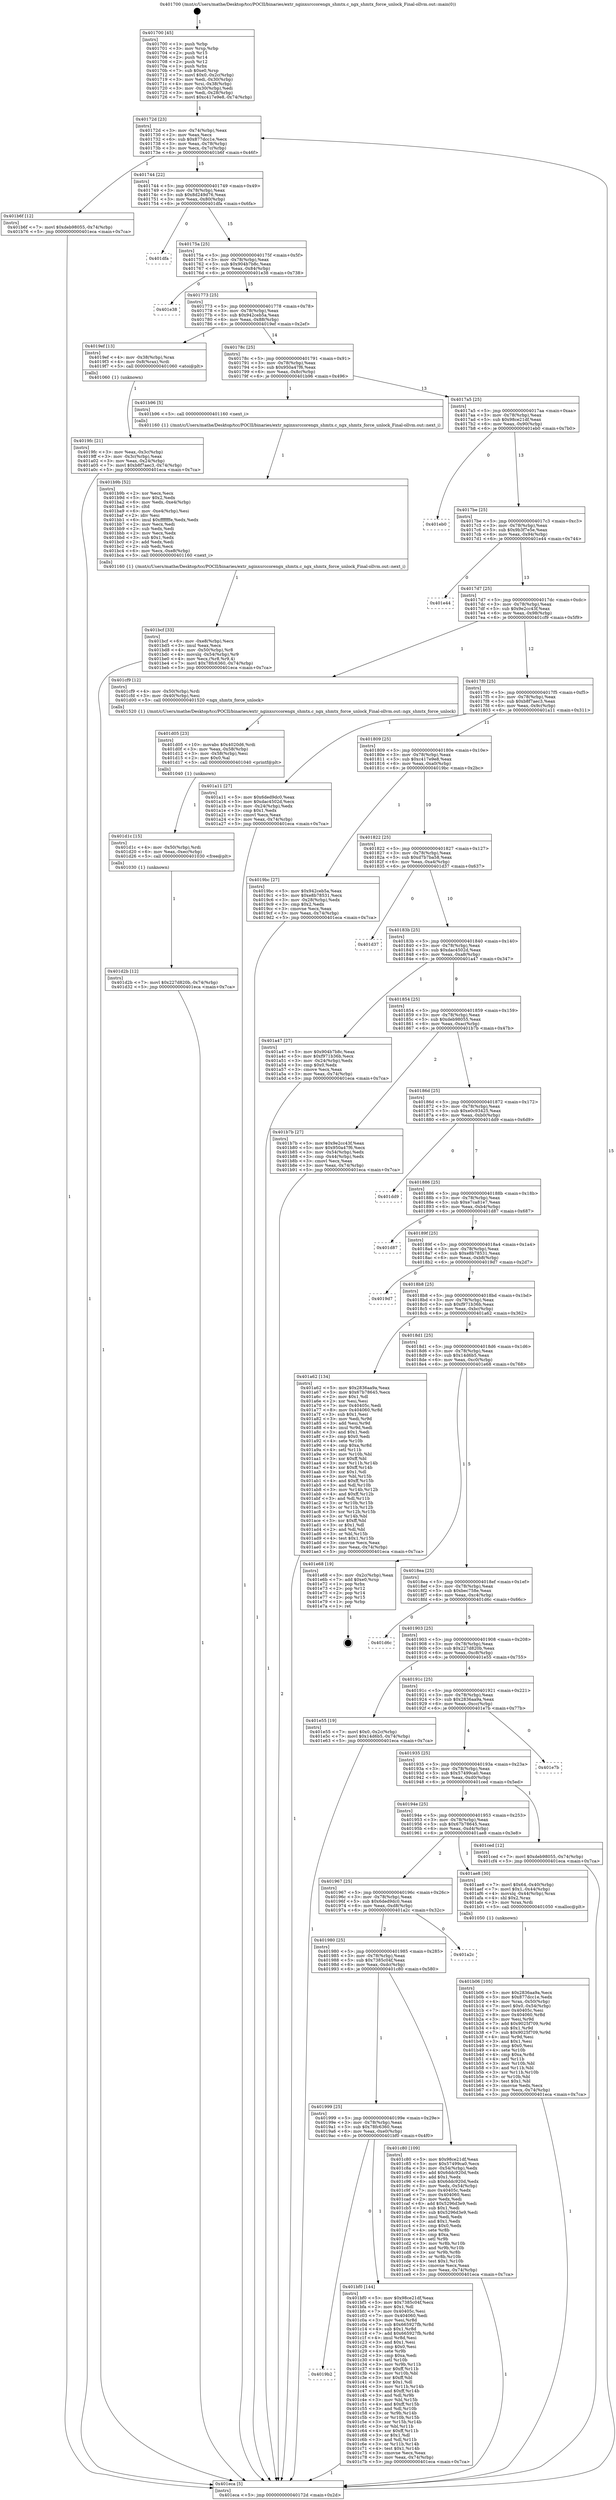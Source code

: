 digraph "0x401700" {
  label = "0x401700 (/mnt/c/Users/mathe/Desktop/tcc/POCII/binaries/extr_nginxsrccorengx_shmtx.c_ngx_shmtx_force_unlock_Final-ollvm.out::main(0))"
  labelloc = "t"
  node[shape=record]

  Entry [label="",width=0.3,height=0.3,shape=circle,fillcolor=black,style=filled]
  "0x40172d" [label="{
     0x40172d [23]\l
     | [instrs]\l
     &nbsp;&nbsp;0x40172d \<+3\>: mov -0x74(%rbp),%eax\l
     &nbsp;&nbsp;0x401730 \<+2\>: mov %eax,%ecx\l
     &nbsp;&nbsp;0x401732 \<+6\>: sub $0x877dcc1e,%ecx\l
     &nbsp;&nbsp;0x401738 \<+3\>: mov %eax,-0x78(%rbp)\l
     &nbsp;&nbsp;0x40173b \<+3\>: mov %ecx,-0x7c(%rbp)\l
     &nbsp;&nbsp;0x40173e \<+6\>: je 0000000000401b6f \<main+0x46f\>\l
  }"]
  "0x401b6f" [label="{
     0x401b6f [12]\l
     | [instrs]\l
     &nbsp;&nbsp;0x401b6f \<+7\>: movl $0xdeb98055,-0x74(%rbp)\l
     &nbsp;&nbsp;0x401b76 \<+5\>: jmp 0000000000401eca \<main+0x7ca\>\l
  }"]
  "0x401744" [label="{
     0x401744 [22]\l
     | [instrs]\l
     &nbsp;&nbsp;0x401744 \<+5\>: jmp 0000000000401749 \<main+0x49\>\l
     &nbsp;&nbsp;0x401749 \<+3\>: mov -0x78(%rbp),%eax\l
     &nbsp;&nbsp;0x40174c \<+5\>: sub $0x8d249d76,%eax\l
     &nbsp;&nbsp;0x401751 \<+3\>: mov %eax,-0x80(%rbp)\l
     &nbsp;&nbsp;0x401754 \<+6\>: je 0000000000401dfa \<main+0x6fa\>\l
  }"]
  Exit [label="",width=0.3,height=0.3,shape=circle,fillcolor=black,style=filled,peripheries=2]
  "0x401dfa" [label="{
     0x401dfa\l
  }", style=dashed]
  "0x40175a" [label="{
     0x40175a [25]\l
     | [instrs]\l
     &nbsp;&nbsp;0x40175a \<+5\>: jmp 000000000040175f \<main+0x5f\>\l
     &nbsp;&nbsp;0x40175f \<+3\>: mov -0x78(%rbp),%eax\l
     &nbsp;&nbsp;0x401762 \<+5\>: sub $0x904b7b8c,%eax\l
     &nbsp;&nbsp;0x401767 \<+6\>: mov %eax,-0x84(%rbp)\l
     &nbsp;&nbsp;0x40176d \<+6\>: je 0000000000401e38 \<main+0x738\>\l
  }"]
  "0x401d2b" [label="{
     0x401d2b [12]\l
     | [instrs]\l
     &nbsp;&nbsp;0x401d2b \<+7\>: movl $0x227d820b,-0x74(%rbp)\l
     &nbsp;&nbsp;0x401d32 \<+5\>: jmp 0000000000401eca \<main+0x7ca\>\l
  }"]
  "0x401e38" [label="{
     0x401e38\l
  }", style=dashed]
  "0x401773" [label="{
     0x401773 [25]\l
     | [instrs]\l
     &nbsp;&nbsp;0x401773 \<+5\>: jmp 0000000000401778 \<main+0x78\>\l
     &nbsp;&nbsp;0x401778 \<+3\>: mov -0x78(%rbp),%eax\l
     &nbsp;&nbsp;0x40177b \<+5\>: sub $0x942ceb5a,%eax\l
     &nbsp;&nbsp;0x401780 \<+6\>: mov %eax,-0x88(%rbp)\l
     &nbsp;&nbsp;0x401786 \<+6\>: je 00000000004019ef \<main+0x2ef\>\l
  }"]
  "0x401d1c" [label="{
     0x401d1c [15]\l
     | [instrs]\l
     &nbsp;&nbsp;0x401d1c \<+4\>: mov -0x50(%rbp),%rdi\l
     &nbsp;&nbsp;0x401d20 \<+6\>: mov %eax,-0xec(%rbp)\l
     &nbsp;&nbsp;0x401d26 \<+5\>: call 0000000000401030 \<free@plt\>\l
     | [calls]\l
     &nbsp;&nbsp;0x401030 \{1\} (unknown)\l
  }"]
  "0x4019ef" [label="{
     0x4019ef [13]\l
     | [instrs]\l
     &nbsp;&nbsp;0x4019ef \<+4\>: mov -0x38(%rbp),%rax\l
     &nbsp;&nbsp;0x4019f3 \<+4\>: mov 0x8(%rax),%rdi\l
     &nbsp;&nbsp;0x4019f7 \<+5\>: call 0000000000401060 \<atoi@plt\>\l
     | [calls]\l
     &nbsp;&nbsp;0x401060 \{1\} (unknown)\l
  }"]
  "0x40178c" [label="{
     0x40178c [25]\l
     | [instrs]\l
     &nbsp;&nbsp;0x40178c \<+5\>: jmp 0000000000401791 \<main+0x91\>\l
     &nbsp;&nbsp;0x401791 \<+3\>: mov -0x78(%rbp),%eax\l
     &nbsp;&nbsp;0x401794 \<+5\>: sub $0x950a47f6,%eax\l
     &nbsp;&nbsp;0x401799 \<+6\>: mov %eax,-0x8c(%rbp)\l
     &nbsp;&nbsp;0x40179f \<+6\>: je 0000000000401b96 \<main+0x496\>\l
  }"]
  "0x401d05" [label="{
     0x401d05 [23]\l
     | [instrs]\l
     &nbsp;&nbsp;0x401d05 \<+10\>: movabs $0x4020d6,%rdi\l
     &nbsp;&nbsp;0x401d0f \<+3\>: mov %eax,-0x58(%rbp)\l
     &nbsp;&nbsp;0x401d12 \<+3\>: mov -0x58(%rbp),%esi\l
     &nbsp;&nbsp;0x401d15 \<+2\>: mov $0x0,%al\l
     &nbsp;&nbsp;0x401d17 \<+5\>: call 0000000000401040 \<printf@plt\>\l
     | [calls]\l
     &nbsp;&nbsp;0x401040 \{1\} (unknown)\l
  }"]
  "0x401b96" [label="{
     0x401b96 [5]\l
     | [instrs]\l
     &nbsp;&nbsp;0x401b96 \<+5\>: call 0000000000401160 \<next_i\>\l
     | [calls]\l
     &nbsp;&nbsp;0x401160 \{1\} (/mnt/c/Users/mathe/Desktop/tcc/POCII/binaries/extr_nginxsrccorengx_shmtx.c_ngx_shmtx_force_unlock_Final-ollvm.out::next_i)\l
  }"]
  "0x4017a5" [label="{
     0x4017a5 [25]\l
     | [instrs]\l
     &nbsp;&nbsp;0x4017a5 \<+5\>: jmp 00000000004017aa \<main+0xaa\>\l
     &nbsp;&nbsp;0x4017aa \<+3\>: mov -0x78(%rbp),%eax\l
     &nbsp;&nbsp;0x4017ad \<+5\>: sub $0x98ce21df,%eax\l
     &nbsp;&nbsp;0x4017b2 \<+6\>: mov %eax,-0x90(%rbp)\l
     &nbsp;&nbsp;0x4017b8 \<+6\>: je 0000000000401eb0 \<main+0x7b0\>\l
  }"]
  "0x4019b2" [label="{
     0x4019b2\l
  }", style=dashed]
  "0x401eb0" [label="{
     0x401eb0\l
  }", style=dashed]
  "0x4017be" [label="{
     0x4017be [25]\l
     | [instrs]\l
     &nbsp;&nbsp;0x4017be \<+5\>: jmp 00000000004017c3 \<main+0xc3\>\l
     &nbsp;&nbsp;0x4017c3 \<+3\>: mov -0x78(%rbp),%eax\l
     &nbsp;&nbsp;0x4017c6 \<+5\>: sub $0x9b3f7e5e,%eax\l
     &nbsp;&nbsp;0x4017cb \<+6\>: mov %eax,-0x94(%rbp)\l
     &nbsp;&nbsp;0x4017d1 \<+6\>: je 0000000000401e44 \<main+0x744\>\l
  }"]
  "0x401bf0" [label="{
     0x401bf0 [144]\l
     | [instrs]\l
     &nbsp;&nbsp;0x401bf0 \<+5\>: mov $0x98ce21df,%eax\l
     &nbsp;&nbsp;0x401bf5 \<+5\>: mov $0x7385c04f,%ecx\l
     &nbsp;&nbsp;0x401bfa \<+2\>: mov $0x1,%dl\l
     &nbsp;&nbsp;0x401bfc \<+7\>: mov 0x40405c,%esi\l
     &nbsp;&nbsp;0x401c03 \<+7\>: mov 0x404060,%edi\l
     &nbsp;&nbsp;0x401c0a \<+3\>: mov %esi,%r8d\l
     &nbsp;&nbsp;0x401c0d \<+7\>: sub $0x665927fb,%r8d\l
     &nbsp;&nbsp;0x401c14 \<+4\>: sub $0x1,%r8d\l
     &nbsp;&nbsp;0x401c18 \<+7\>: add $0x665927fb,%r8d\l
     &nbsp;&nbsp;0x401c1f \<+4\>: imul %r8d,%esi\l
     &nbsp;&nbsp;0x401c23 \<+3\>: and $0x1,%esi\l
     &nbsp;&nbsp;0x401c26 \<+3\>: cmp $0x0,%esi\l
     &nbsp;&nbsp;0x401c29 \<+4\>: sete %r9b\l
     &nbsp;&nbsp;0x401c2d \<+3\>: cmp $0xa,%edi\l
     &nbsp;&nbsp;0x401c30 \<+4\>: setl %r10b\l
     &nbsp;&nbsp;0x401c34 \<+3\>: mov %r9b,%r11b\l
     &nbsp;&nbsp;0x401c37 \<+4\>: xor $0xff,%r11b\l
     &nbsp;&nbsp;0x401c3b \<+3\>: mov %r10b,%bl\l
     &nbsp;&nbsp;0x401c3e \<+3\>: xor $0xff,%bl\l
     &nbsp;&nbsp;0x401c41 \<+3\>: xor $0x1,%dl\l
     &nbsp;&nbsp;0x401c44 \<+3\>: mov %r11b,%r14b\l
     &nbsp;&nbsp;0x401c47 \<+4\>: and $0xff,%r14b\l
     &nbsp;&nbsp;0x401c4b \<+3\>: and %dl,%r9b\l
     &nbsp;&nbsp;0x401c4e \<+3\>: mov %bl,%r15b\l
     &nbsp;&nbsp;0x401c51 \<+4\>: and $0xff,%r15b\l
     &nbsp;&nbsp;0x401c55 \<+3\>: and %dl,%r10b\l
     &nbsp;&nbsp;0x401c58 \<+3\>: or %r9b,%r14b\l
     &nbsp;&nbsp;0x401c5b \<+3\>: or %r10b,%r15b\l
     &nbsp;&nbsp;0x401c5e \<+3\>: xor %r15b,%r14b\l
     &nbsp;&nbsp;0x401c61 \<+3\>: or %bl,%r11b\l
     &nbsp;&nbsp;0x401c64 \<+4\>: xor $0xff,%r11b\l
     &nbsp;&nbsp;0x401c68 \<+3\>: or $0x1,%dl\l
     &nbsp;&nbsp;0x401c6b \<+3\>: and %dl,%r11b\l
     &nbsp;&nbsp;0x401c6e \<+3\>: or %r11b,%r14b\l
     &nbsp;&nbsp;0x401c71 \<+4\>: test $0x1,%r14b\l
     &nbsp;&nbsp;0x401c75 \<+3\>: cmovne %ecx,%eax\l
     &nbsp;&nbsp;0x401c78 \<+3\>: mov %eax,-0x74(%rbp)\l
     &nbsp;&nbsp;0x401c7b \<+5\>: jmp 0000000000401eca \<main+0x7ca\>\l
  }"]
  "0x401e44" [label="{
     0x401e44\l
  }", style=dashed]
  "0x4017d7" [label="{
     0x4017d7 [25]\l
     | [instrs]\l
     &nbsp;&nbsp;0x4017d7 \<+5\>: jmp 00000000004017dc \<main+0xdc\>\l
     &nbsp;&nbsp;0x4017dc \<+3\>: mov -0x78(%rbp),%eax\l
     &nbsp;&nbsp;0x4017df \<+5\>: sub $0x9e2cc43f,%eax\l
     &nbsp;&nbsp;0x4017e4 \<+6\>: mov %eax,-0x98(%rbp)\l
     &nbsp;&nbsp;0x4017ea \<+6\>: je 0000000000401cf9 \<main+0x5f9\>\l
  }"]
  "0x401999" [label="{
     0x401999 [25]\l
     | [instrs]\l
     &nbsp;&nbsp;0x401999 \<+5\>: jmp 000000000040199e \<main+0x29e\>\l
     &nbsp;&nbsp;0x40199e \<+3\>: mov -0x78(%rbp),%eax\l
     &nbsp;&nbsp;0x4019a1 \<+5\>: sub $0x78fc6360,%eax\l
     &nbsp;&nbsp;0x4019a6 \<+6\>: mov %eax,-0xe0(%rbp)\l
     &nbsp;&nbsp;0x4019ac \<+6\>: je 0000000000401bf0 \<main+0x4f0\>\l
  }"]
  "0x401cf9" [label="{
     0x401cf9 [12]\l
     | [instrs]\l
     &nbsp;&nbsp;0x401cf9 \<+4\>: mov -0x50(%rbp),%rdi\l
     &nbsp;&nbsp;0x401cfd \<+3\>: mov -0x40(%rbp),%esi\l
     &nbsp;&nbsp;0x401d00 \<+5\>: call 0000000000401520 \<ngx_shmtx_force_unlock\>\l
     | [calls]\l
     &nbsp;&nbsp;0x401520 \{1\} (/mnt/c/Users/mathe/Desktop/tcc/POCII/binaries/extr_nginxsrccorengx_shmtx.c_ngx_shmtx_force_unlock_Final-ollvm.out::ngx_shmtx_force_unlock)\l
  }"]
  "0x4017f0" [label="{
     0x4017f0 [25]\l
     | [instrs]\l
     &nbsp;&nbsp;0x4017f0 \<+5\>: jmp 00000000004017f5 \<main+0xf5\>\l
     &nbsp;&nbsp;0x4017f5 \<+3\>: mov -0x78(%rbp),%eax\l
     &nbsp;&nbsp;0x4017f8 \<+5\>: sub $0xb8f7aec3,%eax\l
     &nbsp;&nbsp;0x4017fd \<+6\>: mov %eax,-0x9c(%rbp)\l
     &nbsp;&nbsp;0x401803 \<+6\>: je 0000000000401a11 \<main+0x311\>\l
  }"]
  "0x401c80" [label="{
     0x401c80 [109]\l
     | [instrs]\l
     &nbsp;&nbsp;0x401c80 \<+5\>: mov $0x98ce21df,%eax\l
     &nbsp;&nbsp;0x401c85 \<+5\>: mov $0x57499ca0,%ecx\l
     &nbsp;&nbsp;0x401c8a \<+3\>: mov -0x54(%rbp),%edx\l
     &nbsp;&nbsp;0x401c8d \<+6\>: add $0x6ddc920d,%edx\l
     &nbsp;&nbsp;0x401c93 \<+3\>: add $0x1,%edx\l
     &nbsp;&nbsp;0x401c96 \<+6\>: sub $0x6ddc920d,%edx\l
     &nbsp;&nbsp;0x401c9c \<+3\>: mov %edx,-0x54(%rbp)\l
     &nbsp;&nbsp;0x401c9f \<+7\>: mov 0x40405c,%edx\l
     &nbsp;&nbsp;0x401ca6 \<+7\>: mov 0x404060,%esi\l
     &nbsp;&nbsp;0x401cad \<+2\>: mov %edx,%edi\l
     &nbsp;&nbsp;0x401caf \<+6\>: add $0x5296d3e9,%edi\l
     &nbsp;&nbsp;0x401cb5 \<+3\>: sub $0x1,%edi\l
     &nbsp;&nbsp;0x401cb8 \<+6\>: sub $0x5296d3e9,%edi\l
     &nbsp;&nbsp;0x401cbe \<+3\>: imul %edi,%edx\l
     &nbsp;&nbsp;0x401cc1 \<+3\>: and $0x1,%edx\l
     &nbsp;&nbsp;0x401cc4 \<+3\>: cmp $0x0,%edx\l
     &nbsp;&nbsp;0x401cc7 \<+4\>: sete %r8b\l
     &nbsp;&nbsp;0x401ccb \<+3\>: cmp $0xa,%esi\l
     &nbsp;&nbsp;0x401cce \<+4\>: setl %r9b\l
     &nbsp;&nbsp;0x401cd2 \<+3\>: mov %r8b,%r10b\l
     &nbsp;&nbsp;0x401cd5 \<+3\>: and %r9b,%r10b\l
     &nbsp;&nbsp;0x401cd8 \<+3\>: xor %r9b,%r8b\l
     &nbsp;&nbsp;0x401cdb \<+3\>: or %r8b,%r10b\l
     &nbsp;&nbsp;0x401cde \<+4\>: test $0x1,%r10b\l
     &nbsp;&nbsp;0x401ce2 \<+3\>: cmovne %ecx,%eax\l
     &nbsp;&nbsp;0x401ce5 \<+3\>: mov %eax,-0x74(%rbp)\l
     &nbsp;&nbsp;0x401ce8 \<+5\>: jmp 0000000000401eca \<main+0x7ca\>\l
  }"]
  "0x401a11" [label="{
     0x401a11 [27]\l
     | [instrs]\l
     &nbsp;&nbsp;0x401a11 \<+5\>: mov $0x6ded9dc0,%eax\l
     &nbsp;&nbsp;0x401a16 \<+5\>: mov $0xdac4502d,%ecx\l
     &nbsp;&nbsp;0x401a1b \<+3\>: mov -0x24(%rbp),%edx\l
     &nbsp;&nbsp;0x401a1e \<+3\>: cmp $0x1,%edx\l
     &nbsp;&nbsp;0x401a21 \<+3\>: cmovl %ecx,%eax\l
     &nbsp;&nbsp;0x401a24 \<+3\>: mov %eax,-0x74(%rbp)\l
     &nbsp;&nbsp;0x401a27 \<+5\>: jmp 0000000000401eca \<main+0x7ca\>\l
  }"]
  "0x401809" [label="{
     0x401809 [25]\l
     | [instrs]\l
     &nbsp;&nbsp;0x401809 \<+5\>: jmp 000000000040180e \<main+0x10e\>\l
     &nbsp;&nbsp;0x40180e \<+3\>: mov -0x78(%rbp),%eax\l
     &nbsp;&nbsp;0x401811 \<+5\>: sub $0xc417e9e8,%eax\l
     &nbsp;&nbsp;0x401816 \<+6\>: mov %eax,-0xa0(%rbp)\l
     &nbsp;&nbsp;0x40181c \<+6\>: je 00000000004019bc \<main+0x2bc\>\l
  }"]
  "0x401980" [label="{
     0x401980 [25]\l
     | [instrs]\l
     &nbsp;&nbsp;0x401980 \<+5\>: jmp 0000000000401985 \<main+0x285\>\l
     &nbsp;&nbsp;0x401985 \<+3\>: mov -0x78(%rbp),%eax\l
     &nbsp;&nbsp;0x401988 \<+5\>: sub $0x7385c04f,%eax\l
     &nbsp;&nbsp;0x40198d \<+6\>: mov %eax,-0xdc(%rbp)\l
     &nbsp;&nbsp;0x401993 \<+6\>: je 0000000000401c80 \<main+0x580\>\l
  }"]
  "0x4019bc" [label="{
     0x4019bc [27]\l
     | [instrs]\l
     &nbsp;&nbsp;0x4019bc \<+5\>: mov $0x942ceb5a,%eax\l
     &nbsp;&nbsp;0x4019c1 \<+5\>: mov $0xe8b78531,%ecx\l
     &nbsp;&nbsp;0x4019c6 \<+3\>: mov -0x28(%rbp),%edx\l
     &nbsp;&nbsp;0x4019c9 \<+3\>: cmp $0x2,%edx\l
     &nbsp;&nbsp;0x4019cc \<+3\>: cmovne %ecx,%eax\l
     &nbsp;&nbsp;0x4019cf \<+3\>: mov %eax,-0x74(%rbp)\l
     &nbsp;&nbsp;0x4019d2 \<+5\>: jmp 0000000000401eca \<main+0x7ca\>\l
  }"]
  "0x401822" [label="{
     0x401822 [25]\l
     | [instrs]\l
     &nbsp;&nbsp;0x401822 \<+5\>: jmp 0000000000401827 \<main+0x127\>\l
     &nbsp;&nbsp;0x401827 \<+3\>: mov -0x78(%rbp),%eax\l
     &nbsp;&nbsp;0x40182a \<+5\>: sub $0xd7b7ba58,%eax\l
     &nbsp;&nbsp;0x40182f \<+6\>: mov %eax,-0xa4(%rbp)\l
     &nbsp;&nbsp;0x401835 \<+6\>: je 0000000000401d37 \<main+0x637\>\l
  }"]
  "0x401eca" [label="{
     0x401eca [5]\l
     | [instrs]\l
     &nbsp;&nbsp;0x401eca \<+5\>: jmp 000000000040172d \<main+0x2d\>\l
  }"]
  "0x401700" [label="{
     0x401700 [45]\l
     | [instrs]\l
     &nbsp;&nbsp;0x401700 \<+1\>: push %rbp\l
     &nbsp;&nbsp;0x401701 \<+3\>: mov %rsp,%rbp\l
     &nbsp;&nbsp;0x401704 \<+2\>: push %r15\l
     &nbsp;&nbsp;0x401706 \<+2\>: push %r14\l
     &nbsp;&nbsp;0x401708 \<+2\>: push %r12\l
     &nbsp;&nbsp;0x40170a \<+1\>: push %rbx\l
     &nbsp;&nbsp;0x40170b \<+7\>: sub $0xe0,%rsp\l
     &nbsp;&nbsp;0x401712 \<+7\>: movl $0x0,-0x2c(%rbp)\l
     &nbsp;&nbsp;0x401719 \<+3\>: mov %edi,-0x30(%rbp)\l
     &nbsp;&nbsp;0x40171c \<+4\>: mov %rsi,-0x38(%rbp)\l
     &nbsp;&nbsp;0x401720 \<+3\>: mov -0x30(%rbp),%edi\l
     &nbsp;&nbsp;0x401723 \<+3\>: mov %edi,-0x28(%rbp)\l
     &nbsp;&nbsp;0x401726 \<+7\>: movl $0xc417e9e8,-0x74(%rbp)\l
  }"]
  "0x4019fc" [label="{
     0x4019fc [21]\l
     | [instrs]\l
     &nbsp;&nbsp;0x4019fc \<+3\>: mov %eax,-0x3c(%rbp)\l
     &nbsp;&nbsp;0x4019ff \<+3\>: mov -0x3c(%rbp),%eax\l
     &nbsp;&nbsp;0x401a02 \<+3\>: mov %eax,-0x24(%rbp)\l
     &nbsp;&nbsp;0x401a05 \<+7\>: movl $0xb8f7aec3,-0x74(%rbp)\l
     &nbsp;&nbsp;0x401a0c \<+5\>: jmp 0000000000401eca \<main+0x7ca\>\l
  }"]
  "0x401a2c" [label="{
     0x401a2c\l
  }", style=dashed]
  "0x401d37" [label="{
     0x401d37\l
  }", style=dashed]
  "0x40183b" [label="{
     0x40183b [25]\l
     | [instrs]\l
     &nbsp;&nbsp;0x40183b \<+5\>: jmp 0000000000401840 \<main+0x140\>\l
     &nbsp;&nbsp;0x401840 \<+3\>: mov -0x78(%rbp),%eax\l
     &nbsp;&nbsp;0x401843 \<+5\>: sub $0xdac4502d,%eax\l
     &nbsp;&nbsp;0x401848 \<+6\>: mov %eax,-0xa8(%rbp)\l
     &nbsp;&nbsp;0x40184e \<+6\>: je 0000000000401a47 \<main+0x347\>\l
  }"]
  "0x401bcf" [label="{
     0x401bcf [33]\l
     | [instrs]\l
     &nbsp;&nbsp;0x401bcf \<+6\>: mov -0xe8(%rbp),%ecx\l
     &nbsp;&nbsp;0x401bd5 \<+3\>: imul %eax,%ecx\l
     &nbsp;&nbsp;0x401bd8 \<+4\>: mov -0x50(%rbp),%r8\l
     &nbsp;&nbsp;0x401bdc \<+4\>: movslq -0x54(%rbp),%r9\l
     &nbsp;&nbsp;0x401be0 \<+4\>: mov %ecx,(%r8,%r9,4)\l
     &nbsp;&nbsp;0x401be4 \<+7\>: movl $0x78fc6360,-0x74(%rbp)\l
     &nbsp;&nbsp;0x401beb \<+5\>: jmp 0000000000401eca \<main+0x7ca\>\l
  }"]
  "0x401a47" [label="{
     0x401a47 [27]\l
     | [instrs]\l
     &nbsp;&nbsp;0x401a47 \<+5\>: mov $0x904b7b8c,%eax\l
     &nbsp;&nbsp;0x401a4c \<+5\>: mov $0xf971b36b,%ecx\l
     &nbsp;&nbsp;0x401a51 \<+3\>: mov -0x24(%rbp),%edx\l
     &nbsp;&nbsp;0x401a54 \<+3\>: cmp $0x0,%edx\l
     &nbsp;&nbsp;0x401a57 \<+3\>: cmove %ecx,%eax\l
     &nbsp;&nbsp;0x401a5a \<+3\>: mov %eax,-0x74(%rbp)\l
     &nbsp;&nbsp;0x401a5d \<+5\>: jmp 0000000000401eca \<main+0x7ca\>\l
  }"]
  "0x401854" [label="{
     0x401854 [25]\l
     | [instrs]\l
     &nbsp;&nbsp;0x401854 \<+5\>: jmp 0000000000401859 \<main+0x159\>\l
     &nbsp;&nbsp;0x401859 \<+3\>: mov -0x78(%rbp),%eax\l
     &nbsp;&nbsp;0x40185c \<+5\>: sub $0xdeb98055,%eax\l
     &nbsp;&nbsp;0x401861 \<+6\>: mov %eax,-0xac(%rbp)\l
     &nbsp;&nbsp;0x401867 \<+6\>: je 0000000000401b7b \<main+0x47b\>\l
  }"]
  "0x401b9b" [label="{
     0x401b9b [52]\l
     | [instrs]\l
     &nbsp;&nbsp;0x401b9b \<+2\>: xor %ecx,%ecx\l
     &nbsp;&nbsp;0x401b9d \<+5\>: mov $0x2,%edx\l
     &nbsp;&nbsp;0x401ba2 \<+6\>: mov %edx,-0xe4(%rbp)\l
     &nbsp;&nbsp;0x401ba8 \<+1\>: cltd\l
     &nbsp;&nbsp;0x401ba9 \<+6\>: mov -0xe4(%rbp),%esi\l
     &nbsp;&nbsp;0x401baf \<+2\>: idiv %esi\l
     &nbsp;&nbsp;0x401bb1 \<+6\>: imul $0xfffffffe,%edx,%edx\l
     &nbsp;&nbsp;0x401bb7 \<+2\>: mov %ecx,%edi\l
     &nbsp;&nbsp;0x401bb9 \<+2\>: sub %edx,%edi\l
     &nbsp;&nbsp;0x401bbb \<+2\>: mov %ecx,%edx\l
     &nbsp;&nbsp;0x401bbd \<+3\>: sub $0x1,%edx\l
     &nbsp;&nbsp;0x401bc0 \<+2\>: add %edx,%edi\l
     &nbsp;&nbsp;0x401bc2 \<+2\>: sub %edi,%ecx\l
     &nbsp;&nbsp;0x401bc4 \<+6\>: mov %ecx,-0xe8(%rbp)\l
     &nbsp;&nbsp;0x401bca \<+5\>: call 0000000000401160 \<next_i\>\l
     | [calls]\l
     &nbsp;&nbsp;0x401160 \{1\} (/mnt/c/Users/mathe/Desktop/tcc/POCII/binaries/extr_nginxsrccorengx_shmtx.c_ngx_shmtx_force_unlock_Final-ollvm.out::next_i)\l
  }"]
  "0x401b7b" [label="{
     0x401b7b [27]\l
     | [instrs]\l
     &nbsp;&nbsp;0x401b7b \<+5\>: mov $0x9e2cc43f,%eax\l
     &nbsp;&nbsp;0x401b80 \<+5\>: mov $0x950a47f6,%ecx\l
     &nbsp;&nbsp;0x401b85 \<+3\>: mov -0x54(%rbp),%edx\l
     &nbsp;&nbsp;0x401b88 \<+3\>: cmp -0x44(%rbp),%edx\l
     &nbsp;&nbsp;0x401b8b \<+3\>: cmovl %ecx,%eax\l
     &nbsp;&nbsp;0x401b8e \<+3\>: mov %eax,-0x74(%rbp)\l
     &nbsp;&nbsp;0x401b91 \<+5\>: jmp 0000000000401eca \<main+0x7ca\>\l
  }"]
  "0x40186d" [label="{
     0x40186d [25]\l
     | [instrs]\l
     &nbsp;&nbsp;0x40186d \<+5\>: jmp 0000000000401872 \<main+0x172\>\l
     &nbsp;&nbsp;0x401872 \<+3\>: mov -0x78(%rbp),%eax\l
     &nbsp;&nbsp;0x401875 \<+5\>: sub $0xe0c93425,%eax\l
     &nbsp;&nbsp;0x40187a \<+6\>: mov %eax,-0xb0(%rbp)\l
     &nbsp;&nbsp;0x401880 \<+6\>: je 0000000000401dd9 \<main+0x6d9\>\l
  }"]
  "0x401b06" [label="{
     0x401b06 [105]\l
     | [instrs]\l
     &nbsp;&nbsp;0x401b06 \<+5\>: mov $0x2836aa9a,%ecx\l
     &nbsp;&nbsp;0x401b0b \<+5\>: mov $0x877dcc1e,%edx\l
     &nbsp;&nbsp;0x401b10 \<+4\>: mov %rax,-0x50(%rbp)\l
     &nbsp;&nbsp;0x401b14 \<+7\>: movl $0x0,-0x54(%rbp)\l
     &nbsp;&nbsp;0x401b1b \<+7\>: mov 0x40405c,%esi\l
     &nbsp;&nbsp;0x401b22 \<+8\>: mov 0x404060,%r8d\l
     &nbsp;&nbsp;0x401b2a \<+3\>: mov %esi,%r9d\l
     &nbsp;&nbsp;0x401b2d \<+7\>: add $0x9025f709,%r9d\l
     &nbsp;&nbsp;0x401b34 \<+4\>: sub $0x1,%r9d\l
     &nbsp;&nbsp;0x401b38 \<+7\>: sub $0x9025f709,%r9d\l
     &nbsp;&nbsp;0x401b3f \<+4\>: imul %r9d,%esi\l
     &nbsp;&nbsp;0x401b43 \<+3\>: and $0x1,%esi\l
     &nbsp;&nbsp;0x401b46 \<+3\>: cmp $0x0,%esi\l
     &nbsp;&nbsp;0x401b49 \<+4\>: sete %r10b\l
     &nbsp;&nbsp;0x401b4d \<+4\>: cmp $0xa,%r8d\l
     &nbsp;&nbsp;0x401b51 \<+4\>: setl %r11b\l
     &nbsp;&nbsp;0x401b55 \<+3\>: mov %r10b,%bl\l
     &nbsp;&nbsp;0x401b58 \<+3\>: and %r11b,%bl\l
     &nbsp;&nbsp;0x401b5b \<+3\>: xor %r11b,%r10b\l
     &nbsp;&nbsp;0x401b5e \<+3\>: or %r10b,%bl\l
     &nbsp;&nbsp;0x401b61 \<+3\>: test $0x1,%bl\l
     &nbsp;&nbsp;0x401b64 \<+3\>: cmovne %edx,%ecx\l
     &nbsp;&nbsp;0x401b67 \<+3\>: mov %ecx,-0x74(%rbp)\l
     &nbsp;&nbsp;0x401b6a \<+5\>: jmp 0000000000401eca \<main+0x7ca\>\l
  }"]
  "0x401dd9" [label="{
     0x401dd9\l
  }", style=dashed]
  "0x401886" [label="{
     0x401886 [25]\l
     | [instrs]\l
     &nbsp;&nbsp;0x401886 \<+5\>: jmp 000000000040188b \<main+0x18b\>\l
     &nbsp;&nbsp;0x40188b \<+3\>: mov -0x78(%rbp),%eax\l
     &nbsp;&nbsp;0x40188e \<+5\>: sub $0xe7ca81e7,%eax\l
     &nbsp;&nbsp;0x401893 \<+6\>: mov %eax,-0xb4(%rbp)\l
     &nbsp;&nbsp;0x401899 \<+6\>: je 0000000000401d87 \<main+0x687\>\l
  }"]
  "0x401967" [label="{
     0x401967 [25]\l
     | [instrs]\l
     &nbsp;&nbsp;0x401967 \<+5\>: jmp 000000000040196c \<main+0x26c\>\l
     &nbsp;&nbsp;0x40196c \<+3\>: mov -0x78(%rbp),%eax\l
     &nbsp;&nbsp;0x40196f \<+5\>: sub $0x6ded9dc0,%eax\l
     &nbsp;&nbsp;0x401974 \<+6\>: mov %eax,-0xd8(%rbp)\l
     &nbsp;&nbsp;0x40197a \<+6\>: je 0000000000401a2c \<main+0x32c\>\l
  }"]
  "0x401d87" [label="{
     0x401d87\l
  }", style=dashed]
  "0x40189f" [label="{
     0x40189f [25]\l
     | [instrs]\l
     &nbsp;&nbsp;0x40189f \<+5\>: jmp 00000000004018a4 \<main+0x1a4\>\l
     &nbsp;&nbsp;0x4018a4 \<+3\>: mov -0x78(%rbp),%eax\l
     &nbsp;&nbsp;0x4018a7 \<+5\>: sub $0xe8b78531,%eax\l
     &nbsp;&nbsp;0x4018ac \<+6\>: mov %eax,-0xb8(%rbp)\l
     &nbsp;&nbsp;0x4018b2 \<+6\>: je 00000000004019d7 \<main+0x2d7\>\l
  }"]
  "0x401ae8" [label="{
     0x401ae8 [30]\l
     | [instrs]\l
     &nbsp;&nbsp;0x401ae8 \<+7\>: movl $0x64,-0x40(%rbp)\l
     &nbsp;&nbsp;0x401aef \<+7\>: movl $0x1,-0x44(%rbp)\l
     &nbsp;&nbsp;0x401af6 \<+4\>: movslq -0x44(%rbp),%rax\l
     &nbsp;&nbsp;0x401afa \<+4\>: shl $0x2,%rax\l
     &nbsp;&nbsp;0x401afe \<+3\>: mov %rax,%rdi\l
     &nbsp;&nbsp;0x401b01 \<+5\>: call 0000000000401050 \<malloc@plt\>\l
     | [calls]\l
     &nbsp;&nbsp;0x401050 \{1\} (unknown)\l
  }"]
  "0x4019d7" [label="{
     0x4019d7\l
  }", style=dashed]
  "0x4018b8" [label="{
     0x4018b8 [25]\l
     | [instrs]\l
     &nbsp;&nbsp;0x4018b8 \<+5\>: jmp 00000000004018bd \<main+0x1bd\>\l
     &nbsp;&nbsp;0x4018bd \<+3\>: mov -0x78(%rbp),%eax\l
     &nbsp;&nbsp;0x4018c0 \<+5\>: sub $0xf971b36b,%eax\l
     &nbsp;&nbsp;0x4018c5 \<+6\>: mov %eax,-0xbc(%rbp)\l
     &nbsp;&nbsp;0x4018cb \<+6\>: je 0000000000401a62 \<main+0x362\>\l
  }"]
  "0x40194e" [label="{
     0x40194e [25]\l
     | [instrs]\l
     &nbsp;&nbsp;0x40194e \<+5\>: jmp 0000000000401953 \<main+0x253\>\l
     &nbsp;&nbsp;0x401953 \<+3\>: mov -0x78(%rbp),%eax\l
     &nbsp;&nbsp;0x401956 \<+5\>: sub $0x67b78645,%eax\l
     &nbsp;&nbsp;0x40195b \<+6\>: mov %eax,-0xd4(%rbp)\l
     &nbsp;&nbsp;0x401961 \<+6\>: je 0000000000401ae8 \<main+0x3e8\>\l
  }"]
  "0x401a62" [label="{
     0x401a62 [134]\l
     | [instrs]\l
     &nbsp;&nbsp;0x401a62 \<+5\>: mov $0x2836aa9a,%eax\l
     &nbsp;&nbsp;0x401a67 \<+5\>: mov $0x67b78645,%ecx\l
     &nbsp;&nbsp;0x401a6c \<+2\>: mov $0x1,%dl\l
     &nbsp;&nbsp;0x401a6e \<+2\>: xor %esi,%esi\l
     &nbsp;&nbsp;0x401a70 \<+7\>: mov 0x40405c,%edi\l
     &nbsp;&nbsp;0x401a77 \<+8\>: mov 0x404060,%r8d\l
     &nbsp;&nbsp;0x401a7f \<+3\>: sub $0x1,%esi\l
     &nbsp;&nbsp;0x401a82 \<+3\>: mov %edi,%r9d\l
     &nbsp;&nbsp;0x401a85 \<+3\>: add %esi,%r9d\l
     &nbsp;&nbsp;0x401a88 \<+4\>: imul %r9d,%edi\l
     &nbsp;&nbsp;0x401a8c \<+3\>: and $0x1,%edi\l
     &nbsp;&nbsp;0x401a8f \<+3\>: cmp $0x0,%edi\l
     &nbsp;&nbsp;0x401a92 \<+4\>: sete %r10b\l
     &nbsp;&nbsp;0x401a96 \<+4\>: cmp $0xa,%r8d\l
     &nbsp;&nbsp;0x401a9a \<+4\>: setl %r11b\l
     &nbsp;&nbsp;0x401a9e \<+3\>: mov %r10b,%bl\l
     &nbsp;&nbsp;0x401aa1 \<+3\>: xor $0xff,%bl\l
     &nbsp;&nbsp;0x401aa4 \<+3\>: mov %r11b,%r14b\l
     &nbsp;&nbsp;0x401aa7 \<+4\>: xor $0xff,%r14b\l
     &nbsp;&nbsp;0x401aab \<+3\>: xor $0x1,%dl\l
     &nbsp;&nbsp;0x401aae \<+3\>: mov %bl,%r15b\l
     &nbsp;&nbsp;0x401ab1 \<+4\>: and $0xff,%r15b\l
     &nbsp;&nbsp;0x401ab5 \<+3\>: and %dl,%r10b\l
     &nbsp;&nbsp;0x401ab8 \<+3\>: mov %r14b,%r12b\l
     &nbsp;&nbsp;0x401abb \<+4\>: and $0xff,%r12b\l
     &nbsp;&nbsp;0x401abf \<+3\>: and %dl,%r11b\l
     &nbsp;&nbsp;0x401ac2 \<+3\>: or %r10b,%r15b\l
     &nbsp;&nbsp;0x401ac5 \<+3\>: or %r11b,%r12b\l
     &nbsp;&nbsp;0x401ac8 \<+3\>: xor %r12b,%r15b\l
     &nbsp;&nbsp;0x401acb \<+3\>: or %r14b,%bl\l
     &nbsp;&nbsp;0x401ace \<+3\>: xor $0xff,%bl\l
     &nbsp;&nbsp;0x401ad1 \<+3\>: or $0x1,%dl\l
     &nbsp;&nbsp;0x401ad4 \<+2\>: and %dl,%bl\l
     &nbsp;&nbsp;0x401ad6 \<+3\>: or %bl,%r15b\l
     &nbsp;&nbsp;0x401ad9 \<+4\>: test $0x1,%r15b\l
     &nbsp;&nbsp;0x401add \<+3\>: cmovne %ecx,%eax\l
     &nbsp;&nbsp;0x401ae0 \<+3\>: mov %eax,-0x74(%rbp)\l
     &nbsp;&nbsp;0x401ae3 \<+5\>: jmp 0000000000401eca \<main+0x7ca\>\l
  }"]
  "0x4018d1" [label="{
     0x4018d1 [25]\l
     | [instrs]\l
     &nbsp;&nbsp;0x4018d1 \<+5\>: jmp 00000000004018d6 \<main+0x1d6\>\l
     &nbsp;&nbsp;0x4018d6 \<+3\>: mov -0x78(%rbp),%eax\l
     &nbsp;&nbsp;0x4018d9 \<+5\>: sub $0x14d6b5,%eax\l
     &nbsp;&nbsp;0x4018de \<+6\>: mov %eax,-0xc0(%rbp)\l
     &nbsp;&nbsp;0x4018e4 \<+6\>: je 0000000000401e68 \<main+0x768\>\l
  }"]
  "0x401ced" [label="{
     0x401ced [12]\l
     | [instrs]\l
     &nbsp;&nbsp;0x401ced \<+7\>: movl $0xdeb98055,-0x74(%rbp)\l
     &nbsp;&nbsp;0x401cf4 \<+5\>: jmp 0000000000401eca \<main+0x7ca\>\l
  }"]
  "0x401e68" [label="{
     0x401e68 [19]\l
     | [instrs]\l
     &nbsp;&nbsp;0x401e68 \<+3\>: mov -0x2c(%rbp),%eax\l
     &nbsp;&nbsp;0x401e6b \<+7\>: add $0xe0,%rsp\l
     &nbsp;&nbsp;0x401e72 \<+1\>: pop %rbx\l
     &nbsp;&nbsp;0x401e73 \<+2\>: pop %r12\l
     &nbsp;&nbsp;0x401e75 \<+2\>: pop %r14\l
     &nbsp;&nbsp;0x401e77 \<+2\>: pop %r15\l
     &nbsp;&nbsp;0x401e79 \<+1\>: pop %rbp\l
     &nbsp;&nbsp;0x401e7a \<+1\>: ret\l
  }"]
  "0x4018ea" [label="{
     0x4018ea [25]\l
     | [instrs]\l
     &nbsp;&nbsp;0x4018ea \<+5\>: jmp 00000000004018ef \<main+0x1ef\>\l
     &nbsp;&nbsp;0x4018ef \<+3\>: mov -0x78(%rbp),%eax\l
     &nbsp;&nbsp;0x4018f2 \<+5\>: sub $0xbec758e,%eax\l
     &nbsp;&nbsp;0x4018f7 \<+6\>: mov %eax,-0xc4(%rbp)\l
     &nbsp;&nbsp;0x4018fd \<+6\>: je 0000000000401d6c \<main+0x66c\>\l
  }"]
  "0x401935" [label="{
     0x401935 [25]\l
     | [instrs]\l
     &nbsp;&nbsp;0x401935 \<+5\>: jmp 000000000040193a \<main+0x23a\>\l
     &nbsp;&nbsp;0x40193a \<+3\>: mov -0x78(%rbp),%eax\l
     &nbsp;&nbsp;0x40193d \<+5\>: sub $0x57499ca0,%eax\l
     &nbsp;&nbsp;0x401942 \<+6\>: mov %eax,-0xd0(%rbp)\l
     &nbsp;&nbsp;0x401948 \<+6\>: je 0000000000401ced \<main+0x5ed\>\l
  }"]
  "0x401d6c" [label="{
     0x401d6c\l
  }", style=dashed]
  "0x401903" [label="{
     0x401903 [25]\l
     | [instrs]\l
     &nbsp;&nbsp;0x401903 \<+5\>: jmp 0000000000401908 \<main+0x208\>\l
     &nbsp;&nbsp;0x401908 \<+3\>: mov -0x78(%rbp),%eax\l
     &nbsp;&nbsp;0x40190b \<+5\>: sub $0x227d820b,%eax\l
     &nbsp;&nbsp;0x401910 \<+6\>: mov %eax,-0xc8(%rbp)\l
     &nbsp;&nbsp;0x401916 \<+6\>: je 0000000000401e55 \<main+0x755\>\l
  }"]
  "0x401e7b" [label="{
     0x401e7b\l
  }", style=dashed]
  "0x401e55" [label="{
     0x401e55 [19]\l
     | [instrs]\l
     &nbsp;&nbsp;0x401e55 \<+7\>: movl $0x0,-0x2c(%rbp)\l
     &nbsp;&nbsp;0x401e5c \<+7\>: movl $0x14d6b5,-0x74(%rbp)\l
     &nbsp;&nbsp;0x401e63 \<+5\>: jmp 0000000000401eca \<main+0x7ca\>\l
  }"]
  "0x40191c" [label="{
     0x40191c [25]\l
     | [instrs]\l
     &nbsp;&nbsp;0x40191c \<+5\>: jmp 0000000000401921 \<main+0x221\>\l
     &nbsp;&nbsp;0x401921 \<+3\>: mov -0x78(%rbp),%eax\l
     &nbsp;&nbsp;0x401924 \<+5\>: sub $0x2836aa9a,%eax\l
     &nbsp;&nbsp;0x401929 \<+6\>: mov %eax,-0xcc(%rbp)\l
     &nbsp;&nbsp;0x40192f \<+6\>: je 0000000000401e7b \<main+0x77b\>\l
  }"]
  Entry -> "0x401700" [label=" 1"]
  "0x40172d" -> "0x401b6f" [label=" 1"]
  "0x40172d" -> "0x401744" [label=" 15"]
  "0x401e68" -> Exit [label=" 1"]
  "0x401744" -> "0x401dfa" [label=" 0"]
  "0x401744" -> "0x40175a" [label=" 15"]
  "0x401e55" -> "0x401eca" [label=" 1"]
  "0x40175a" -> "0x401e38" [label=" 0"]
  "0x40175a" -> "0x401773" [label=" 15"]
  "0x401d2b" -> "0x401eca" [label=" 1"]
  "0x401773" -> "0x4019ef" [label=" 1"]
  "0x401773" -> "0x40178c" [label=" 14"]
  "0x401d1c" -> "0x401d2b" [label=" 1"]
  "0x40178c" -> "0x401b96" [label=" 1"]
  "0x40178c" -> "0x4017a5" [label=" 13"]
  "0x401d05" -> "0x401d1c" [label=" 1"]
  "0x4017a5" -> "0x401eb0" [label=" 0"]
  "0x4017a5" -> "0x4017be" [label=" 13"]
  "0x401cf9" -> "0x401d05" [label=" 1"]
  "0x4017be" -> "0x401e44" [label=" 0"]
  "0x4017be" -> "0x4017d7" [label=" 13"]
  "0x401ced" -> "0x401eca" [label=" 1"]
  "0x4017d7" -> "0x401cf9" [label=" 1"]
  "0x4017d7" -> "0x4017f0" [label=" 12"]
  "0x401bf0" -> "0x401eca" [label=" 1"]
  "0x4017f0" -> "0x401a11" [label=" 1"]
  "0x4017f0" -> "0x401809" [label=" 11"]
  "0x401999" -> "0x4019b2" [label=" 0"]
  "0x401809" -> "0x4019bc" [label=" 1"]
  "0x401809" -> "0x401822" [label=" 10"]
  "0x4019bc" -> "0x401eca" [label=" 1"]
  "0x401700" -> "0x40172d" [label=" 1"]
  "0x401eca" -> "0x40172d" [label=" 15"]
  "0x4019ef" -> "0x4019fc" [label=" 1"]
  "0x4019fc" -> "0x401eca" [label=" 1"]
  "0x401a11" -> "0x401eca" [label=" 1"]
  "0x401c80" -> "0x401eca" [label=" 1"]
  "0x401822" -> "0x401d37" [label=" 0"]
  "0x401822" -> "0x40183b" [label=" 10"]
  "0x401980" -> "0x401999" [label=" 1"]
  "0x40183b" -> "0x401a47" [label=" 1"]
  "0x40183b" -> "0x401854" [label=" 9"]
  "0x401a47" -> "0x401eca" [label=" 1"]
  "0x401999" -> "0x401bf0" [label=" 1"]
  "0x401854" -> "0x401b7b" [label=" 2"]
  "0x401854" -> "0x40186d" [label=" 7"]
  "0x401967" -> "0x401980" [label=" 2"]
  "0x40186d" -> "0x401dd9" [label=" 0"]
  "0x40186d" -> "0x401886" [label=" 7"]
  "0x401967" -> "0x401a2c" [label=" 0"]
  "0x401886" -> "0x401d87" [label=" 0"]
  "0x401886" -> "0x40189f" [label=" 7"]
  "0x401980" -> "0x401c80" [label=" 1"]
  "0x40189f" -> "0x4019d7" [label=" 0"]
  "0x40189f" -> "0x4018b8" [label=" 7"]
  "0x401bcf" -> "0x401eca" [label=" 1"]
  "0x4018b8" -> "0x401a62" [label=" 1"]
  "0x4018b8" -> "0x4018d1" [label=" 6"]
  "0x401a62" -> "0x401eca" [label=" 1"]
  "0x401b96" -> "0x401b9b" [label=" 1"]
  "0x4018d1" -> "0x401e68" [label=" 1"]
  "0x4018d1" -> "0x4018ea" [label=" 5"]
  "0x401b7b" -> "0x401eca" [label=" 2"]
  "0x4018ea" -> "0x401d6c" [label=" 0"]
  "0x4018ea" -> "0x401903" [label=" 5"]
  "0x401b06" -> "0x401eca" [label=" 1"]
  "0x401903" -> "0x401e55" [label=" 1"]
  "0x401903" -> "0x40191c" [label=" 4"]
  "0x401ae8" -> "0x401b06" [label=" 1"]
  "0x40191c" -> "0x401e7b" [label=" 0"]
  "0x40191c" -> "0x401935" [label=" 4"]
  "0x401b6f" -> "0x401eca" [label=" 1"]
  "0x401935" -> "0x401ced" [label=" 1"]
  "0x401935" -> "0x40194e" [label=" 3"]
  "0x401b9b" -> "0x401bcf" [label=" 1"]
  "0x40194e" -> "0x401ae8" [label=" 1"]
  "0x40194e" -> "0x401967" [label=" 2"]
}
